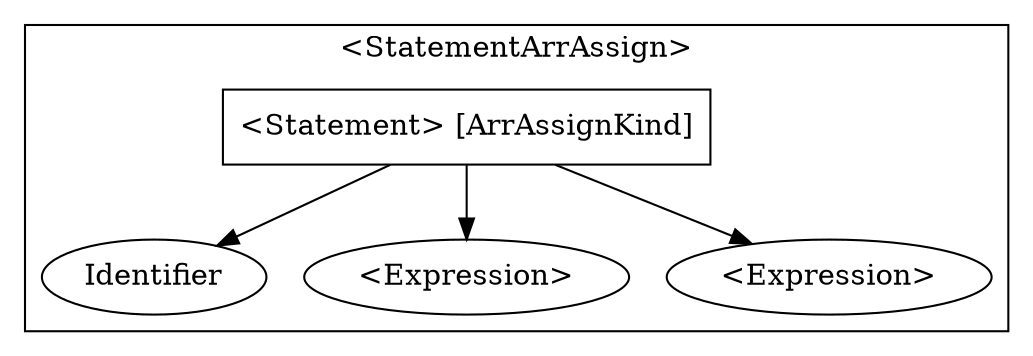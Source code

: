 digraph {

    subgraph clusterStatementArrAssign {
        label="<StatementArrAssign>"
        statementArrAssign[shape="box" label="<Statement> [ArrAssignKind]"];
        statementAr1[label="Identifier"];
        statementAr2[label="<Expression>"];
        statementAr3[label="<Expression>"];
    }

    {
        statementArrAssign -> statementAr1;
        statementArrAssign -> statementAr2;
        statementArrAssign -> statementAr3;
    }
}